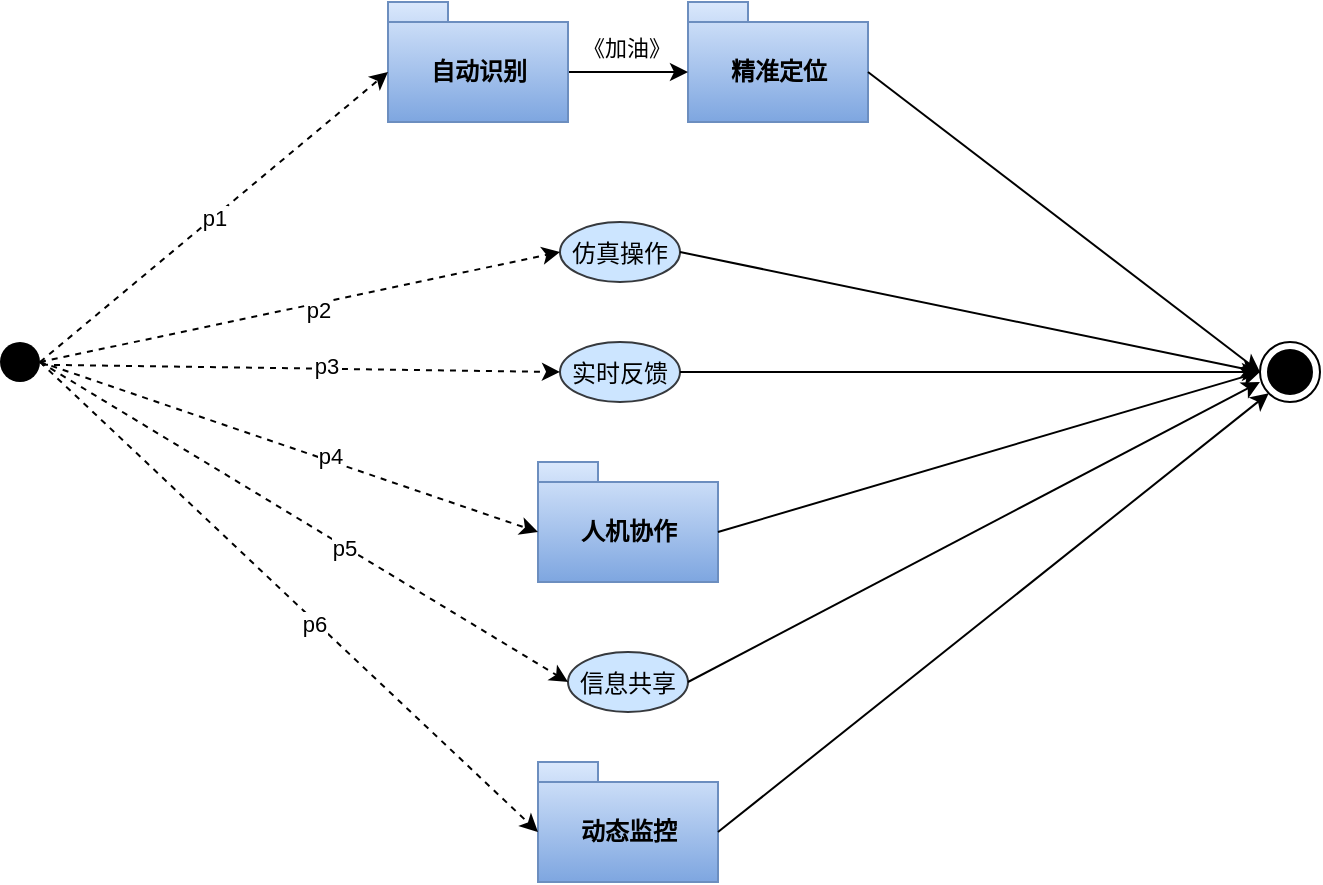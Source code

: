 <mxfile version="16.5.5" type="github" pages="5">
  <diagram id="CIDVrlHGeB2SoitGraBb" name="Page-1">
    <mxGraphModel dx="978" dy="485" grid="1" gridSize="10" guides="1" tooltips="1" connect="1" arrows="1" fold="1" page="1" pageScale="1" pageWidth="827" pageHeight="1169" math="0" shadow="0">
      <root>
        <mxCell id="0" />
        <mxCell id="1" parent="0" />
        <mxCell id="MRAI9ltyMjos9GNkeytj-2" value="" style="ellipse;fillColor=#000000;strokeColor=none;" vertex="1" parent="1">
          <mxGeometry x="100" y="400" width="20" height="20" as="geometry" />
        </mxCell>
        <mxCell id="MRAI9ltyMjos9GNkeytj-3" value="" style="ellipse;html=1;shape=endState;fillColor=#000000;strokeColor=#000000;" vertex="1" parent="1">
          <mxGeometry x="730" y="400" width="30" height="30" as="geometry" />
        </mxCell>
        <mxCell id="MRAI9ltyMjos9GNkeytj-4" value="精准定位" style="shape=folder;fontStyle=1;tabWidth=30;tabHeight=10;tabPosition=left;html=1;boundedLbl=1;fillColor=#dae8fc;gradientColor=#7ea6e0;strokeColor=#6c8ebf;" vertex="1" parent="1">
          <mxGeometry x="444" y="230" width="90" height="60" as="geometry" />
        </mxCell>
        <mxCell id="MRAI9ltyMjos9GNkeytj-8" value="人机协作" style="shape=folder;fontStyle=1;tabWidth=30;tabHeight=10;tabPosition=left;html=1;boundedLbl=1;fillColor=#dae8fc;gradientColor=#7ea6e0;strokeColor=#6c8ebf;" vertex="1" parent="1">
          <mxGeometry x="369" y="460" width="90" height="60" as="geometry" />
        </mxCell>
        <mxCell id="MRAI9ltyMjos9GNkeytj-12" value="仿真操作" style="ellipse;fillColor=#cce5ff;strokeColor=#36393d;" vertex="1" parent="1">
          <mxGeometry x="380" y="340" width="60" height="30" as="geometry" />
        </mxCell>
        <mxCell id="MRAI9ltyMjos9GNkeytj-16" value="实时反馈" style="ellipse;fillColor=#cce5ff;strokeColor=#36393d;" vertex="1" parent="1">
          <mxGeometry x="380" y="400" width="60" height="30" as="geometry" />
        </mxCell>
        <mxCell id="MRAI9ltyMjos9GNkeytj-18" value="信息共享" style="ellipse;fillColor=#cce5ff;strokeColor=#36393d;" vertex="1" parent="1">
          <mxGeometry x="384" y="555" width="60" height="30" as="geometry" />
        </mxCell>
        <mxCell id="MRAI9ltyMjos9GNkeytj-52" style="edgeStyle=orthogonalEdgeStyle;rounded=0;orthogonalLoop=1;jettySize=auto;html=1;exitX=0;exitY=0;exitDx=90;exitDy=35;exitPerimeter=0;entryX=0;entryY=0;entryDx=0;entryDy=35;entryPerimeter=0;" edge="1" parent="1" source="MRAI9ltyMjos9GNkeytj-20" target="MRAI9ltyMjos9GNkeytj-4">
          <mxGeometry relative="1" as="geometry" />
        </mxCell>
        <mxCell id="MRAI9ltyMjos9GNkeytj-20" value="自动识别" style="shape=folder;fontStyle=1;tabWidth=30;tabHeight=10;tabPosition=left;html=1;boundedLbl=1;fillColor=#dae8fc;gradientColor=#7ea6e0;strokeColor=#6c8ebf;" vertex="1" parent="1">
          <mxGeometry x="294" y="230" width="90" height="60" as="geometry" />
        </mxCell>
        <mxCell id="MRAI9ltyMjos9GNkeytj-22" value="动态监控" style="shape=folder;fontStyle=1;tabWidth=30;tabHeight=10;tabPosition=left;html=1;boundedLbl=1;fillColor=#dae8fc;gradientColor=#7ea6e0;strokeColor=#6c8ebf;" vertex="1" parent="1">
          <mxGeometry x="369" y="610" width="90" height="60" as="geometry" />
        </mxCell>
        <mxCell id="MRAI9ltyMjos9GNkeytj-30" value="" style="endArrow=classic;html=1;rounded=0;entryX=0;entryY=0.5;entryDx=0;entryDy=0;exitX=1;exitY=0.5;exitDx=0;exitDy=0;dashed=1;" edge="1" parent="1" source="MRAI9ltyMjos9GNkeytj-2" target="MRAI9ltyMjos9GNkeytj-12">
          <mxGeometry width="50" height="50" relative="1" as="geometry">
            <mxPoint x="120" y="400" as="sourcePoint" />
            <mxPoint x="170" y="350" as="targetPoint" />
          </mxGeometry>
        </mxCell>
        <mxCell id="MRAI9ltyMjos9GNkeytj-48" value="p2" style="edgeLabel;html=1;align=center;verticalAlign=middle;resizable=0;points=[];" vertex="1" connectable="0" parent="MRAI9ltyMjos9GNkeytj-30">
          <mxGeometry x="0.063" y="-3" relative="1" as="geometry">
            <mxPoint as="offset" />
          </mxGeometry>
        </mxCell>
        <mxCell id="MRAI9ltyMjos9GNkeytj-31" value="p1" style="endArrow=classic;html=1;rounded=0;entryX=0;entryY=0;entryDx=0;entryDy=35;entryPerimeter=0;exitX=1;exitY=0.5;exitDx=0;exitDy=0;dashed=1;" edge="1" parent="1" source="MRAI9ltyMjos9GNkeytj-2" target="MRAI9ltyMjos9GNkeytj-20">
          <mxGeometry width="50" height="50" relative="1" as="geometry">
            <mxPoint x="110" y="400" as="sourcePoint" />
            <mxPoint x="258.787" y="305.607" as="targetPoint" />
          </mxGeometry>
        </mxCell>
        <mxCell id="MRAI9ltyMjos9GNkeytj-33" value="" style="endArrow=classic;html=1;rounded=0;entryX=0;entryY=0;entryDx=0;entryDy=35;entryPerimeter=0;dashed=1;" edge="1" parent="1" target="MRAI9ltyMjos9GNkeytj-8">
          <mxGeometry width="50" height="50" relative="1" as="geometry">
            <mxPoint x="120" y="410" as="sourcePoint" />
            <mxPoint x="440" y="344.8" as="targetPoint" />
          </mxGeometry>
        </mxCell>
        <mxCell id="MRAI9ltyMjos9GNkeytj-54" value="p4" style="edgeLabel;html=1;align=center;verticalAlign=middle;resizable=0;points=[];" vertex="1" connectable="0" parent="MRAI9ltyMjos9GNkeytj-33">
          <mxGeometry x="0.157" y="2" relative="1" as="geometry">
            <mxPoint as="offset" />
          </mxGeometry>
        </mxCell>
        <mxCell id="MRAI9ltyMjos9GNkeytj-34" value="" style="endArrow=classic;html=1;rounded=0;entryX=0;entryY=0.5;entryDx=0;entryDy=0;exitX=1;exitY=0.5;exitDx=0;exitDy=0;dashed=1;" edge="1" parent="1" target="MRAI9ltyMjos9GNkeytj-16">
          <mxGeometry width="50" height="50" relative="1" as="geometry">
            <mxPoint x="121" y="411.39" as="sourcePoint" />
            <mxPoint x="259.787" y="306.997" as="targetPoint" />
          </mxGeometry>
        </mxCell>
        <mxCell id="MRAI9ltyMjos9GNkeytj-53" value="p3" style="edgeLabel;html=1;align=center;verticalAlign=middle;resizable=0;points=[];" vertex="1" connectable="0" parent="MRAI9ltyMjos9GNkeytj-34">
          <mxGeometry x="0.094" y="2" relative="1" as="geometry">
            <mxPoint as="offset" />
          </mxGeometry>
        </mxCell>
        <mxCell id="MRAI9ltyMjos9GNkeytj-35" value="" style="endArrow=classic;html=1;rounded=0;entryX=0;entryY=0.5;entryDx=0;entryDy=0;exitX=1;exitY=0.5;exitDx=0;exitDy=0;dashed=1;" edge="1" parent="1" target="MRAI9ltyMjos9GNkeytj-18">
          <mxGeometry width="50" height="50" relative="1" as="geometry">
            <mxPoint x="120" y="410" as="sourcePoint" />
            <mxPoint x="249" y="463.61" as="targetPoint" />
          </mxGeometry>
        </mxCell>
        <mxCell id="MRAI9ltyMjos9GNkeytj-55" value="p5" style="edgeLabel;html=1;align=center;verticalAlign=middle;resizable=0;points=[];" vertex="1" connectable="0" parent="MRAI9ltyMjos9GNkeytj-35">
          <mxGeometry x="0.154" y="-1" relative="1" as="geometry">
            <mxPoint as="offset" />
          </mxGeometry>
        </mxCell>
        <mxCell id="MRAI9ltyMjos9GNkeytj-36" value="" style="endArrow=classic;html=1;rounded=0;entryX=0;entryY=0;entryDx=0;entryDy=35;exitX=1;exitY=0.5;exitDx=0;exitDy=0;entryPerimeter=0;dashed=1;" edge="1" parent="1" target="MRAI9ltyMjos9GNkeytj-22">
          <mxGeometry width="50" height="50" relative="1" as="geometry">
            <mxPoint x="120" y="410" as="sourcePoint" />
            <mxPoint x="280" y="585" as="targetPoint" />
          </mxGeometry>
        </mxCell>
        <mxCell id="MRAI9ltyMjos9GNkeytj-56" value="p6" style="edgeLabel;html=1;align=center;verticalAlign=middle;resizable=0;points=[];" vertex="1" connectable="0" parent="MRAI9ltyMjos9GNkeytj-36">
          <mxGeometry x="0.107" y="-2" relative="1" as="geometry">
            <mxPoint y="-1" as="offset" />
          </mxGeometry>
        </mxCell>
        <mxCell id="MRAI9ltyMjos9GNkeytj-42" value="" style="endArrow=classic;html=1;rounded=0;entryX=0;entryY=0.5;entryDx=0;entryDy=0;exitX=0;exitY=0;exitDx=90;exitDy=35;exitPerimeter=0;" edge="1" parent="1" source="MRAI9ltyMjos9GNkeytj-4" target="MRAI9ltyMjos9GNkeytj-3">
          <mxGeometry width="50" height="50" relative="1" as="geometry">
            <mxPoint x="460" y="420" as="sourcePoint" />
            <mxPoint x="730" y="535" as="targetPoint" />
          </mxGeometry>
        </mxCell>
        <mxCell id="MRAI9ltyMjos9GNkeytj-43" value="" style="endArrow=classic;html=1;rounded=0;exitX=0;exitY=0;exitDx=90;exitDy=35;exitPerimeter=0;" edge="1" parent="1" source="MRAI9ltyMjos9GNkeytj-8">
          <mxGeometry width="50" height="50" relative="1" as="geometry">
            <mxPoint x="460" y="499.5" as="sourcePoint" />
            <mxPoint x="730" y="415" as="targetPoint" />
          </mxGeometry>
        </mxCell>
        <mxCell id="MRAI9ltyMjos9GNkeytj-44" value="" style="endArrow=classic;html=1;rounded=0;entryX=0;entryY=0.5;entryDx=0;entryDy=0;exitX=1;exitY=0.5;exitDx=0;exitDy=0;" edge="1" parent="1" source="MRAI9ltyMjos9GNkeytj-12" target="MRAI9ltyMjos9GNkeytj-3">
          <mxGeometry width="50" height="50" relative="1" as="geometry">
            <mxPoint x="445" y="354.5" as="sourcePoint" />
            <mxPoint x="715" y="354.5" as="targetPoint" />
          </mxGeometry>
        </mxCell>
        <mxCell id="MRAI9ltyMjos9GNkeytj-45" value="" style="endArrow=classic;html=1;rounded=0;entryX=0;entryY=0.5;entryDx=0;entryDy=0;exitX=1;exitY=0.5;exitDx=0;exitDy=0;" edge="1" parent="1" source="MRAI9ltyMjos9GNkeytj-16" target="MRAI9ltyMjos9GNkeytj-3">
          <mxGeometry width="50" height="50" relative="1" as="geometry">
            <mxPoint x="460" y="465" as="sourcePoint" />
            <mxPoint x="730" y="420" as="targetPoint" />
          </mxGeometry>
        </mxCell>
        <mxCell id="MRAI9ltyMjos9GNkeytj-46" value="" style="endArrow=classic;html=1;rounded=0;exitX=1;exitY=0.5;exitDx=0;exitDy=0;" edge="1" parent="1" source="MRAI9ltyMjos9GNkeytj-18">
          <mxGeometry width="50" height="50" relative="1" as="geometry">
            <mxPoint x="455" y="585" as="sourcePoint" />
            <mxPoint x="730" y="420" as="targetPoint" />
          </mxGeometry>
        </mxCell>
        <mxCell id="MRAI9ltyMjos9GNkeytj-47" value="" style="endArrow=classic;html=1;rounded=0;entryX=0;entryY=1;entryDx=0;entryDy=0;exitX=0;exitY=0;exitDx=90;exitDy=35;exitPerimeter=0;" edge="1" parent="1" source="MRAI9ltyMjos9GNkeytj-22" target="MRAI9ltyMjos9GNkeytj-3">
          <mxGeometry width="50" height="50" relative="1" as="geometry">
            <mxPoint x="470" y="640" as="sourcePoint" />
            <mxPoint x="750" y="480" as="targetPoint" />
          </mxGeometry>
        </mxCell>
        <mxCell id="elwU8WGDmeMab0vqg3XM-1" value="&lt;font style=&quot;font-size: 11px&quot;&gt;《加油》&lt;/font&gt;" style="text;html=1;strokeColor=none;fillColor=none;align=center;verticalAlign=middle;whiteSpace=wrap;rounded=0;fontFamily=Times New Roman;fontSize=18;" vertex="1" parent="1">
          <mxGeometry x="384" y="241" width="59" height="20" as="geometry" />
        </mxCell>
      </root>
    </mxGraphModel>
  </diagram>
  <diagram name="Page-1+" id="ipaS7qzLlbpbjdV-56is">
    <mxGraphModel dx="782" dy="388" grid="1" gridSize="10" guides="1" tooltips="1" connect="1" arrows="1" fold="1" page="1" pageScale="1" pageWidth="827" pageHeight="1169" math="0" shadow="0">
      <root>
        <mxCell id="GyssuOqlylcCh1qk60Kb-0" />
        <mxCell id="GyssuOqlylcCh1qk60Kb-1" parent="GyssuOqlylcCh1qk60Kb-0" />
        <mxCell id="GyssuOqlylcCh1qk60Kb-2" value="" style="ellipse;fillColor=#000000;strokeColor=none;" vertex="1" parent="GyssuOqlylcCh1qk60Kb-1">
          <mxGeometry x="100" y="400" width="20" height="20" as="geometry" />
        </mxCell>
        <mxCell id="GyssuOqlylcCh1qk60Kb-3" value="" style="ellipse;html=1;shape=endState;fillColor=#000000;strokeColor=#000000;" vertex="1" parent="GyssuOqlylcCh1qk60Kb-1">
          <mxGeometry x="730" y="400" width="30" height="30" as="geometry" />
        </mxCell>
        <mxCell id="GyssuOqlylcCh1qk60Kb-4" value="精准定位" style="shape=folder;fontStyle=1;tabWidth=30;tabHeight=10;tabPosition=left;html=1;boundedLbl=1;fillColor=#dae8fc;gradientColor=#7ea6e0;strokeColor=#6c8ebf;" vertex="1" parent="GyssuOqlylcCh1qk60Kb-1">
          <mxGeometry x="444" y="230" width="90" height="60" as="geometry" />
        </mxCell>
        <mxCell id="GyssuOqlylcCh1qk60Kb-5" value="人机协作" style="shape=folder;fontStyle=1;tabWidth=30;tabHeight=10;tabPosition=left;html=1;boundedLbl=1;fillColor=#dae8fc;gradientColor=#7ea6e0;strokeColor=#6c8ebf;" vertex="1" parent="GyssuOqlylcCh1qk60Kb-1">
          <mxGeometry x="369" y="460" width="90" height="60" as="geometry" />
        </mxCell>
        <mxCell id="GyssuOqlylcCh1qk60Kb-6" value="仿真操作" style="ellipse;fillColor=#cce5ff;strokeColor=#36393d;" vertex="1" parent="GyssuOqlylcCh1qk60Kb-1">
          <mxGeometry x="380" y="340" width="60" height="30" as="geometry" />
        </mxCell>
        <mxCell id="GyssuOqlylcCh1qk60Kb-7" value="实时反馈" style="ellipse;fillColor=#cce5ff;strokeColor=#36393d;" vertex="1" parent="GyssuOqlylcCh1qk60Kb-1">
          <mxGeometry x="380" y="400" width="60" height="30" as="geometry" />
        </mxCell>
        <mxCell id="GyssuOqlylcCh1qk60Kb-8" value="信息共享" style="ellipse;fillColor=#cce5ff;strokeColor=#36393d;" vertex="1" parent="GyssuOqlylcCh1qk60Kb-1">
          <mxGeometry x="384" y="555" width="60" height="30" as="geometry" />
        </mxCell>
        <mxCell id="GyssuOqlylcCh1qk60Kb-9" style="edgeStyle=orthogonalEdgeStyle;rounded=0;orthogonalLoop=1;jettySize=auto;html=1;exitX=0;exitY=0;exitDx=90;exitDy=35;exitPerimeter=0;entryX=0;entryY=0;entryDx=0;entryDy=35;entryPerimeter=0;" edge="1" parent="GyssuOqlylcCh1qk60Kb-1" source="GyssuOqlylcCh1qk60Kb-10" target="GyssuOqlylcCh1qk60Kb-4">
          <mxGeometry relative="1" as="geometry" />
        </mxCell>
        <mxCell id="GyssuOqlylcCh1qk60Kb-10" value="自动识别" style="shape=folder;fontStyle=1;tabWidth=30;tabHeight=10;tabPosition=left;html=1;boundedLbl=1;fillColor=#dae8fc;gradientColor=#7ea6e0;strokeColor=#6c8ebf;" vertex="1" parent="GyssuOqlylcCh1qk60Kb-1">
          <mxGeometry x="294" y="230" width="90" height="60" as="geometry" />
        </mxCell>
        <mxCell id="GyssuOqlylcCh1qk60Kb-11" value="动态监控" style="shape=folder;fontStyle=1;tabWidth=30;tabHeight=10;tabPosition=left;html=1;boundedLbl=1;fillColor=#dae8fc;gradientColor=#7ea6e0;strokeColor=#6c8ebf;" vertex="1" parent="GyssuOqlylcCh1qk60Kb-1">
          <mxGeometry x="369" y="610" width="90" height="60" as="geometry" />
        </mxCell>
        <mxCell id="GyssuOqlylcCh1qk60Kb-12" value="" style="endArrow=classic;html=1;rounded=0;entryX=0;entryY=0.5;entryDx=0;entryDy=0;exitX=1;exitY=0.5;exitDx=0;exitDy=0;dashed=1;" edge="1" parent="GyssuOqlylcCh1qk60Kb-1" source="GyssuOqlylcCh1qk60Kb-2" target="GyssuOqlylcCh1qk60Kb-6">
          <mxGeometry width="50" height="50" relative="1" as="geometry">
            <mxPoint x="120" y="400" as="sourcePoint" />
            <mxPoint x="170" y="350" as="targetPoint" />
          </mxGeometry>
        </mxCell>
        <mxCell id="GyssuOqlylcCh1qk60Kb-13" value="p2" style="edgeLabel;html=1;align=center;verticalAlign=middle;resizable=0;points=[];" vertex="1" connectable="0" parent="GyssuOqlylcCh1qk60Kb-12">
          <mxGeometry x="0.063" y="-3" relative="1" as="geometry">
            <mxPoint as="offset" />
          </mxGeometry>
        </mxCell>
        <mxCell id="GyssuOqlylcCh1qk60Kb-14" value="p1" style="endArrow=classic;html=1;rounded=0;entryX=0;entryY=0;entryDx=0;entryDy=35;entryPerimeter=0;exitX=1;exitY=0.5;exitDx=0;exitDy=0;dashed=1;" edge="1" parent="GyssuOqlylcCh1qk60Kb-1" source="GyssuOqlylcCh1qk60Kb-2" target="GyssuOqlylcCh1qk60Kb-10">
          <mxGeometry width="50" height="50" relative="1" as="geometry">
            <mxPoint x="110" y="400" as="sourcePoint" />
            <mxPoint x="258.787" y="305.607" as="targetPoint" />
          </mxGeometry>
        </mxCell>
        <mxCell id="GyssuOqlylcCh1qk60Kb-15" value="" style="endArrow=classic;html=1;rounded=0;entryX=0;entryY=0;entryDx=0;entryDy=35;entryPerimeter=0;dashed=1;" edge="1" parent="GyssuOqlylcCh1qk60Kb-1" target="GyssuOqlylcCh1qk60Kb-5">
          <mxGeometry width="50" height="50" relative="1" as="geometry">
            <mxPoint x="120" y="410" as="sourcePoint" />
            <mxPoint x="440" y="344.8" as="targetPoint" />
          </mxGeometry>
        </mxCell>
        <mxCell id="GyssuOqlylcCh1qk60Kb-16" value="p4" style="edgeLabel;html=1;align=center;verticalAlign=middle;resizable=0;points=[];" vertex="1" connectable="0" parent="GyssuOqlylcCh1qk60Kb-15">
          <mxGeometry x="0.157" y="2" relative="1" as="geometry">
            <mxPoint as="offset" />
          </mxGeometry>
        </mxCell>
        <mxCell id="GyssuOqlylcCh1qk60Kb-17" value="" style="endArrow=classic;html=1;rounded=0;entryX=0;entryY=0.5;entryDx=0;entryDy=0;exitX=1;exitY=0.5;exitDx=0;exitDy=0;dashed=1;" edge="1" parent="GyssuOqlylcCh1qk60Kb-1" target="GyssuOqlylcCh1qk60Kb-7">
          <mxGeometry width="50" height="50" relative="1" as="geometry">
            <mxPoint x="121" y="411.39" as="sourcePoint" />
            <mxPoint x="259.787" y="306.997" as="targetPoint" />
          </mxGeometry>
        </mxCell>
        <mxCell id="GyssuOqlylcCh1qk60Kb-18" value="p3" style="edgeLabel;html=1;align=center;verticalAlign=middle;resizable=0;points=[];" vertex="1" connectable="0" parent="GyssuOqlylcCh1qk60Kb-17">
          <mxGeometry x="0.094" y="2" relative="1" as="geometry">
            <mxPoint as="offset" />
          </mxGeometry>
        </mxCell>
        <mxCell id="GyssuOqlylcCh1qk60Kb-19" value="" style="endArrow=classic;html=1;rounded=0;entryX=0;entryY=0.5;entryDx=0;entryDy=0;exitX=1;exitY=0.5;exitDx=0;exitDy=0;dashed=1;" edge="1" parent="GyssuOqlylcCh1qk60Kb-1" target="GyssuOqlylcCh1qk60Kb-8">
          <mxGeometry width="50" height="50" relative="1" as="geometry">
            <mxPoint x="120" y="410" as="sourcePoint" />
            <mxPoint x="249" y="463.61" as="targetPoint" />
          </mxGeometry>
        </mxCell>
        <mxCell id="GyssuOqlylcCh1qk60Kb-20" value="p5" style="edgeLabel;html=1;align=center;verticalAlign=middle;resizable=0;points=[];" vertex="1" connectable="0" parent="GyssuOqlylcCh1qk60Kb-19">
          <mxGeometry x="0.154" y="-1" relative="1" as="geometry">
            <mxPoint as="offset" />
          </mxGeometry>
        </mxCell>
        <mxCell id="GyssuOqlylcCh1qk60Kb-21" value="" style="endArrow=classic;html=1;rounded=0;entryX=0;entryY=0;entryDx=0;entryDy=35;exitX=1;exitY=0.5;exitDx=0;exitDy=0;entryPerimeter=0;dashed=1;" edge="1" parent="GyssuOqlylcCh1qk60Kb-1" target="GyssuOqlylcCh1qk60Kb-11">
          <mxGeometry width="50" height="50" relative="1" as="geometry">
            <mxPoint x="120" y="410" as="sourcePoint" />
            <mxPoint x="280" y="585" as="targetPoint" />
          </mxGeometry>
        </mxCell>
        <mxCell id="GyssuOqlylcCh1qk60Kb-22" value="p6" style="edgeLabel;html=1;align=center;verticalAlign=middle;resizable=0;points=[];" vertex="1" connectable="0" parent="GyssuOqlylcCh1qk60Kb-21">
          <mxGeometry x="0.107" y="-2" relative="1" as="geometry">
            <mxPoint y="-1" as="offset" />
          </mxGeometry>
        </mxCell>
        <mxCell id="GyssuOqlylcCh1qk60Kb-23" value="" style="endArrow=classic;html=1;rounded=0;entryX=0;entryY=0.5;entryDx=0;entryDy=0;exitX=0;exitY=0;exitDx=90;exitDy=35;exitPerimeter=0;" edge="1" parent="GyssuOqlylcCh1qk60Kb-1" source="GyssuOqlylcCh1qk60Kb-4" target="GyssuOqlylcCh1qk60Kb-3">
          <mxGeometry width="50" height="50" relative="1" as="geometry">
            <mxPoint x="460" y="420" as="sourcePoint" />
            <mxPoint x="730" y="535" as="targetPoint" />
          </mxGeometry>
        </mxCell>
        <mxCell id="GyssuOqlylcCh1qk60Kb-24" value="" style="endArrow=classic;html=1;rounded=0;exitX=0;exitY=0;exitDx=90;exitDy=35;exitPerimeter=0;" edge="1" parent="GyssuOqlylcCh1qk60Kb-1" source="GyssuOqlylcCh1qk60Kb-5">
          <mxGeometry width="50" height="50" relative="1" as="geometry">
            <mxPoint x="460" y="499.5" as="sourcePoint" />
            <mxPoint x="730" y="415" as="targetPoint" />
          </mxGeometry>
        </mxCell>
        <mxCell id="GyssuOqlylcCh1qk60Kb-25" value="" style="endArrow=classic;html=1;rounded=0;entryX=0;entryY=0.5;entryDx=0;entryDy=0;exitX=1;exitY=0.5;exitDx=0;exitDy=0;" edge="1" parent="GyssuOqlylcCh1qk60Kb-1" source="GyssuOqlylcCh1qk60Kb-6" target="GyssuOqlylcCh1qk60Kb-3">
          <mxGeometry width="50" height="50" relative="1" as="geometry">
            <mxPoint x="445" y="354.5" as="sourcePoint" />
            <mxPoint x="715" y="354.5" as="targetPoint" />
          </mxGeometry>
        </mxCell>
        <mxCell id="GyssuOqlylcCh1qk60Kb-26" value="" style="endArrow=classic;html=1;rounded=0;entryX=0;entryY=0.5;entryDx=0;entryDy=0;exitX=1;exitY=0.5;exitDx=0;exitDy=0;" edge="1" parent="GyssuOqlylcCh1qk60Kb-1" source="GyssuOqlylcCh1qk60Kb-7" target="GyssuOqlylcCh1qk60Kb-3">
          <mxGeometry width="50" height="50" relative="1" as="geometry">
            <mxPoint x="460" y="465" as="sourcePoint" />
            <mxPoint x="730" y="420" as="targetPoint" />
          </mxGeometry>
        </mxCell>
        <mxCell id="GyssuOqlylcCh1qk60Kb-27" value="" style="endArrow=classic;html=1;rounded=0;exitX=1;exitY=0.5;exitDx=0;exitDy=0;" edge="1" parent="GyssuOqlylcCh1qk60Kb-1" source="GyssuOqlylcCh1qk60Kb-8">
          <mxGeometry width="50" height="50" relative="1" as="geometry">
            <mxPoint x="455" y="585" as="sourcePoint" />
            <mxPoint x="730" y="420" as="targetPoint" />
          </mxGeometry>
        </mxCell>
        <mxCell id="GyssuOqlylcCh1qk60Kb-28" value="" style="endArrow=classic;html=1;rounded=0;entryX=0;entryY=1;entryDx=0;entryDy=0;exitX=0;exitY=0;exitDx=90;exitDy=35;exitPerimeter=0;" edge="1" parent="GyssuOqlylcCh1qk60Kb-1" source="GyssuOqlylcCh1qk60Kb-11" target="GyssuOqlylcCh1qk60Kb-3">
          <mxGeometry width="50" height="50" relative="1" as="geometry">
            <mxPoint x="470" y="640" as="sourcePoint" />
            <mxPoint x="750" y="480" as="targetPoint" />
          </mxGeometry>
        </mxCell>
        <mxCell id="GyssuOqlylcCh1qk60Kb-29" value="&lt;font style=&quot;font-size: 11px&quot;&gt;《加油》&lt;/font&gt;" style="text;html=1;strokeColor=none;fillColor=none;align=center;verticalAlign=middle;whiteSpace=wrap;rounded=0;fontFamily=Times New Roman;fontSize=18;" vertex="1" parent="GyssuOqlylcCh1qk60Kb-1">
          <mxGeometry x="384" y="241" width="59" height="20" as="geometry" />
        </mxCell>
        <mxCell id="GyssuOqlylcCh1qk60Kb-30" value="&lt;font style=&quot;font-size: 12px&quot;&gt;威胁1&lt;/font&gt;" style="shape=folder;fontStyle=1;tabWidth=44;tabHeight=20;tabPosition=left;html=1;boundedLbl=1;labelInHeader=1;container=1;collapsible=0;recursiveResize=0;fontFamily=Times New Roman;fontSize=9;fillColor=#f8cecc;gradientColor=#ea6b66;strokeColor=#b85450;" vertex="1" parent="GyssuOqlylcCh1qk60Kb-1">
          <mxGeometry x="295" y="118" width="90" height="70" as="geometry" />
        </mxCell>
        <mxCell id="GyssuOqlylcCh1qk60Kb-31" value="&lt;font style=&quot;font-size: 6px&quot;&gt;&lt;span style=&quot;&quot;&gt;+ 篡改&lt;/span&gt;&lt;br style=&quot;&quot;&gt;&lt;/font&gt;&lt;div style=&quot;&quot;&gt;&lt;font style=&quot;font-size: 10px&quot;&gt;+ T1&lt;/font&gt;&lt;/div&gt;" style="text;html=1;strokeColor=none;fillColor=none;align=left;verticalAlign=middle;whiteSpace=wrap;rounded=0;fontFamily=Times New Roman;fontSize=6;" vertex="1" parent="GyssuOqlylcCh1qk60Kb-30">
          <mxGeometry x="-2" y="30" width="92" height="30" as="geometry" />
        </mxCell>
        <mxCell id="GyssuOqlylcCh1qk60Kb-32" style="edgeStyle=orthogonalEdgeStyle;rounded=0;orthogonalLoop=1;jettySize=auto;html=1;entryX=0.632;entryY=0.284;entryDx=0;entryDy=0;entryPerimeter=0;dashed=1;fontFamily=Times New Roman;fontSize=10;" edge="1" parent="GyssuOqlylcCh1qk60Kb-1" source="GyssuOqlylcCh1qk60Kb-36" target="GyssuOqlylcCh1qk60Kb-30">
          <mxGeometry relative="1" as="geometry" />
        </mxCell>
        <mxCell id="GyssuOqlylcCh1qk60Kb-33" value="q1" style="edgeLabel;html=1;align=center;verticalAlign=middle;resizable=0;points=[];fontSize=10;fontFamily=Times New Roman;" vertex="1" connectable="0" parent="GyssuOqlylcCh1qk60Kb-32">
          <mxGeometry x="0.136" relative="1" as="geometry">
            <mxPoint y="14" as="offset" />
          </mxGeometry>
        </mxCell>
        <mxCell id="GyssuOqlylcCh1qk60Kb-34" style="edgeStyle=orthogonalEdgeStyle;rounded=0;orthogonalLoop=1;jettySize=auto;html=1;entryX=0;entryY=0;entryDx=67;entryDy=20;entryPerimeter=0;dashed=1;fontFamily=Times New Roman;fontSize=10;" edge="1" parent="GyssuOqlylcCh1qk60Kb-1" source="GyssuOqlylcCh1qk60Kb-36" target="GyssuOqlylcCh1qk60Kb-38">
          <mxGeometry relative="1" as="geometry" />
        </mxCell>
        <mxCell id="GyssuOqlylcCh1qk60Kb-35" value="q2" style="edgeLabel;html=1;align=center;verticalAlign=middle;resizable=0;points=[];fontSize=10;fontFamily=Times New Roman;" vertex="1" connectable="0" parent="GyssuOqlylcCh1qk60Kb-34">
          <mxGeometry x="0.068" y="2" relative="1" as="geometry">
            <mxPoint y="18" as="offset" />
          </mxGeometry>
        </mxCell>
        <mxCell id="GyssuOqlylcCh1qk60Kb-36" value="" style="ellipse;fillColor=#000000;strokeColor=none;fontFamily=Times New Roman;fontSize=10;" vertex="1" parent="GyssuOqlylcCh1qk60Kb-1">
          <mxGeometry x="422" y="67" width="20" height="20" as="geometry" />
        </mxCell>
        <mxCell id="GyssuOqlylcCh1qk60Kb-37" style="edgeStyle=orthogonalEdgeStyle;rounded=0;orthogonalLoop=1;jettySize=auto;html=1;entryX=0.485;entryY=0.169;entryDx=0;entryDy=0;entryPerimeter=0;dashed=1;fontFamily=Times New Roman;fontSize=10;" edge="1" parent="GyssuOqlylcCh1qk60Kb-1" source="GyssuOqlylcCh1qk60Kb-38" target="GyssuOqlylcCh1qk60Kb-4">
          <mxGeometry relative="1" as="geometry" />
        </mxCell>
        <mxCell id="GyssuOqlylcCh1qk60Kb-38" value="&lt;font style=&quot;font-size: 12px&quot;&gt;威胁2&lt;/font&gt;" style="shape=folder;fontStyle=1;tabWidth=44;tabHeight=20;tabPosition=left;html=1;boundedLbl=1;labelInHeader=1;container=1;collapsible=0;recursiveResize=0;fontFamily=Times New Roman;fontSize=9;fillColor=#f8cecc;gradientColor=#ea6b66;strokeColor=#b85450;" vertex="1" parent="GyssuOqlylcCh1qk60Kb-1">
          <mxGeometry x="443" y="118" width="90" height="70" as="geometry" />
        </mxCell>
        <mxCell id="GyssuOqlylcCh1qk60Kb-39" value="&lt;font style=&quot;font-size: 6px&quot;&gt;&lt;span style=&quot;&quot;&gt;+ 拒绝服务&lt;/span&gt;&lt;br style=&quot;&quot;&gt;&lt;/font&gt;&lt;div style=&quot;&quot;&gt;&lt;font style=&quot;font-size: 10px&quot;&gt;+ T2&lt;/font&gt;&lt;/div&gt;" style="text;html=1;strokeColor=none;fillColor=none;align=left;verticalAlign=middle;whiteSpace=wrap;rounded=0;fontFamily=Times New Roman;fontSize=6;" vertex="1" parent="GyssuOqlylcCh1qk60Kb-38">
          <mxGeometry x="-2" y="30" width="92" height="30" as="geometry" />
        </mxCell>
        <mxCell id="GyssuOqlylcCh1qk60Kb-40" style="edgeStyle=orthogonalEdgeStyle;rounded=0;orthogonalLoop=1;jettySize=auto;html=1;entryX=0.495;entryY=0.169;entryDx=0;entryDy=0;entryPerimeter=0;dashed=1;fontFamily=Times New Roman;fontSize=10;" edge="1" parent="GyssuOqlylcCh1qk60Kb-1" target="GyssuOqlylcCh1qk60Kb-10">
          <mxGeometry relative="1" as="geometry">
            <mxPoint x="339" y="190" as="sourcePoint" />
          </mxGeometry>
        </mxCell>
      </root>
    </mxGraphModel>
  </diagram>
  <diagram id="MIk6NCJpk_AkpmzkX0km" name="Page-2">
    <mxGraphModel dx="782" dy="388" grid="1" gridSize="10" guides="1" tooltips="1" connect="1" arrows="1" fold="1" page="1" pageScale="1" pageWidth="827" pageHeight="1169" math="0" shadow="0">
      <root>
        <mxCell id="a0LKG27QdqO320e4si-_-0" />
        <mxCell id="a0LKG27QdqO320e4si-_-1" parent="a0LKG27QdqO320e4si-_-0" />
        <mxCell id="Q8KDRcUNt6GW6yBp1eHn-0" value="图像采集" style="ellipse;" vertex="1" parent="a0LKG27QdqO320e4si-_-1">
          <mxGeometry x="250" y="130" width="60" height="30" as="geometry" />
        </mxCell>
        <mxCell id="lBRBnzzG4QVvFNYVYO48-0" value="数据处理&lt;br&gt;（图像+距离）" style="shape=folder;fontStyle=1;tabWidth=26;tabHeight=10;tabPosition=left;html=1;boundedLbl=1;" vertex="1" parent="a0LKG27QdqO320e4si-_-1">
          <mxGeometry x="376" y="120" width="76" height="50" as="geometry" />
        </mxCell>
        <mxCell id="lBRBnzzG4QVvFNYVYO48-1" value="云端同步" style="ellipse;" vertex="1" parent="a0LKG27QdqO320e4si-_-1">
          <mxGeometry x="250" y="220" width="60" height="30" as="geometry" />
        </mxCell>
        <mxCell id="lBRBnzzG4QVvFNYVYO48-2" value="数据上传" style="ellipse;" vertex="1" parent="a0LKG27QdqO320e4si-_-1">
          <mxGeometry x="376" y="220" width="60" height="30" as="geometry" />
        </mxCell>
        <mxCell id="lBRBnzzG4QVvFNYVYO48-3" value="数据上传" style="ellipse;" vertex="1" parent="a0LKG27QdqO320e4si-_-1">
          <mxGeometry x="490" y="220" width="60" height="30" as="geometry" />
        </mxCell>
      </root>
    </mxGraphModel>
  </diagram>
  <diagram id="t6ApPQ0U88QjQRDFpMGZ" name="Page-3">
    <mxGraphModel dx="782" dy="388" grid="1" gridSize="10" guides="1" tooltips="1" connect="1" arrows="1" fold="1" page="1" pageScale="1" pageWidth="827" pageHeight="1169" math="0" shadow="0">
      <root>
        <mxCell id="dYJJvCuABKKjxaVGyJss-0" />
        <mxCell id="dYJJvCuABKKjxaVGyJss-1" parent="dYJJvCuABKKjxaVGyJss-0" />
        <mxCell id="dYJJvCuABKKjxaVGyJss-2" value="&lt;b&gt;操作2&lt;/b&gt;" style="shape=umlLifeline;perimeter=lifelinePerimeter;whiteSpace=wrap;html=1;container=1;collapsible=0;recursiveResize=0;outlineConnect=0;fontFamily=Times New Roman;fontSize=11;" vertex="1" parent="dYJJvCuABKKjxaVGyJss-1">
          <mxGeometry x="364" y="150" width="100" height="300" as="geometry" />
        </mxCell>
        <mxCell id="dYJJvCuABKKjxaVGyJss-3" value="" style="html=1;points=[];perimeter=orthogonalPerimeter;fillColor=#999999;fontFamily=Times New Roman;fontSize=11;" vertex="1" parent="dYJJvCuABKKjxaVGyJss-2">
          <mxGeometry x="45" y="100" width="10" height="120" as="geometry" />
        </mxCell>
        <mxCell id="dYJJvCuABKKjxaVGyJss-4" value="&lt;b&gt;操作1&lt;/b&gt;" style="shape=umlLifeline;perimeter=lifelinePerimeter;whiteSpace=wrap;html=1;container=1;collapsible=0;recursiveResize=0;outlineConnect=0;fontFamily=Times New Roman;fontSize=11;" vertex="1" parent="dYJJvCuABKKjxaVGyJss-1">
          <mxGeometry x="264" y="150" width="100" height="300" as="geometry" />
        </mxCell>
        <mxCell id="dYJJvCuABKKjxaVGyJss-5" value="" style="html=1;points=[];perimeter=orthogonalPerimeter;fontFamily=Times New Roman;fontSize=11;fillColor=#999999;" vertex="1" parent="dYJJvCuABKKjxaVGyJss-4">
          <mxGeometry x="45" y="40" width="10" height="120" as="geometry" />
        </mxCell>
        <mxCell id="dYJJvCuABKKjxaVGyJss-6" value="&lt;b&gt;操作3&lt;/b&gt;" style="shape=umlLifeline;perimeter=lifelinePerimeter;whiteSpace=wrap;html=1;container=1;collapsible=0;recursiveResize=0;outlineConnect=0;fontFamily=Times New Roman;fontSize=11;" vertex="1" parent="dYJJvCuABKKjxaVGyJss-1">
          <mxGeometry x="464" y="150" width="100" height="300" as="geometry" />
        </mxCell>
        <mxCell id="dYJJvCuABKKjxaVGyJss-7" value="" style="html=1;points=[];perimeter=orthogonalPerimeter;fillColor=#999999;fontFamily=Times New Roman;fontSize=11;" vertex="1" parent="dYJJvCuABKKjxaVGyJss-6">
          <mxGeometry x="45" y="170" width="10" height="120" as="geometry" />
        </mxCell>
      </root>
    </mxGraphModel>
  </diagram>
  <diagram id="6TRkAQ6b7afBrh96ZxFr" name="Page-4">
    <mxGraphModel dx="782" dy="388" grid="1" gridSize="10" guides="1" tooltips="1" connect="1" arrows="1" fold="1" page="1" pageScale="1" pageWidth="827" pageHeight="1169" math="0" shadow="0">
      <root>
        <mxCell id="EqUkCYMq1lNr5GTTTN4_-0" />
        <mxCell id="EqUkCYMq1lNr5GTTTN4_-1" parent="EqUkCYMq1lNr5GTTTN4_-0" />
        <mxCell id="-rA7FflIw_JtP2bBliwC-1" value="&lt;span style=&quot;font-weight: normal&quot;&gt;+ 威胁种类&lt;br&gt;+ 注入时间&lt;/span&gt;" style="shape=folder;fontStyle=1;tabWidth=40;tabHeight=20;tabPosition=left;html=1;boundedLbl=1;fontFamily=Times New Roman;fontSize=11;fillColor=#f8cecc;align=left;gradientColor=#ea6b66;strokeColor=#b85450;" vertex="1" parent="EqUkCYMq1lNr5GTTTN4_-1">
          <mxGeometry x="260" y="150" width="120" height="80" as="geometry" />
        </mxCell>
      </root>
    </mxGraphModel>
  </diagram>
</mxfile>

